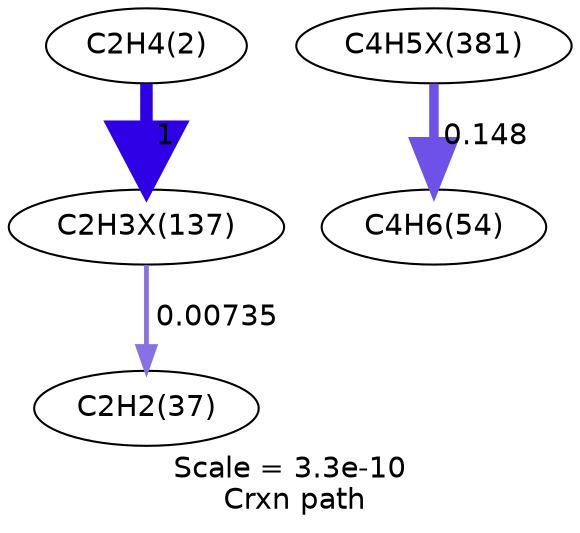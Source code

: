 digraph reaction_paths {
center=1;
s5 -> s23[fontname="Helvetica", style="setlinewidth(6)", arrowsize=3, color="0.7, 1.5, 0.9"
, label=" 1"];
s23 -> s14[fontname="Helvetica", style="setlinewidth(2.29)", arrowsize=1.15, color="0.7, 0.507, 0.9"
, label=" 0.00735"];
s29 -> s15[fontname="Helvetica", style="setlinewidth(4.56)", arrowsize=2.28, color="0.7, 0.648, 0.9"
, label=" 0.148"];
s5 [ fontname="Helvetica", label="C2H4(2)"];
s14 [ fontname="Helvetica", label="C2H2(37)"];
s15 [ fontname="Helvetica", label="C4H6(54)"];
s23 [ fontname="Helvetica", label="C2H3X(137)"];
s29 [ fontname="Helvetica", label="C4H5X(381)"];
 label = "Scale = 3.3e-10\l Crxn path";
 fontname = "Helvetica";
}
